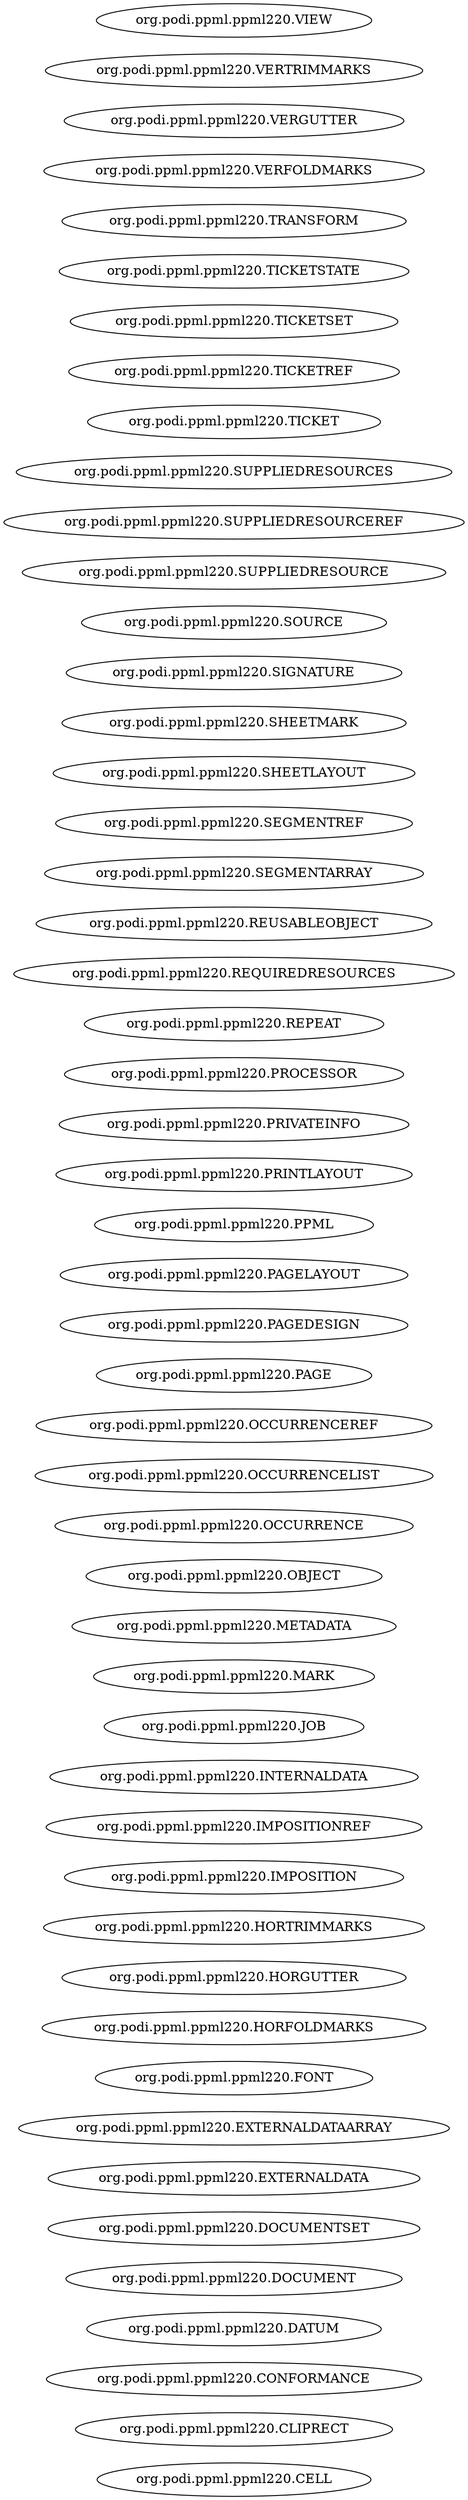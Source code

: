 digraph dependencyGraph {
 concentrate=true;
 rankdir="LR"; 
ranksep="2.0";
"org.podi.ppml.ppml220.CELL"; 
"org.podi.ppml.ppml220.CLIPRECT"; 
"org.podi.ppml.ppml220.CONFORMANCE"; 
"org.podi.ppml.ppml220.DATUM"; 
"org.podi.ppml.ppml220.DOCUMENT"; 
"org.podi.ppml.ppml220.DOCUMENTSET"; 
"org.podi.ppml.ppml220.EXTERNALDATA"; 
"org.podi.ppml.ppml220.EXTERNALDATAARRAY"; 
"org.podi.ppml.ppml220.FONT"; 
"org.podi.ppml.ppml220.HORFOLDMARKS"; 
"org.podi.ppml.ppml220.HORGUTTER"; 
"org.podi.ppml.ppml220.HORTRIMMARKS"; 
"org.podi.ppml.ppml220.IMPOSITION"; 
"org.podi.ppml.ppml220.IMPOSITIONREF"; 
"org.podi.ppml.ppml220.INTERNALDATA"; 
"org.podi.ppml.ppml220.JOB"; 
"org.podi.ppml.ppml220.MARK"; 
"org.podi.ppml.ppml220.METADATA"; 
"org.podi.ppml.ppml220.OBJECT"; 
"org.podi.ppml.ppml220.OCCURRENCE"; 
"org.podi.ppml.ppml220.OCCURRENCELIST"; 
"org.podi.ppml.ppml220.OCCURRENCEREF"; 
"org.podi.ppml.ppml220.PAGE"; 
"org.podi.ppml.ppml220.PAGEDESIGN"; 
"org.podi.ppml.ppml220.PAGELAYOUT"; 
"org.podi.ppml.ppml220.PPML"; 
"org.podi.ppml.ppml220.PRINTLAYOUT"; 
"org.podi.ppml.ppml220.PRIVATEINFO"; 
"org.podi.ppml.ppml220.PROCESSOR"; 
"org.podi.ppml.ppml220.REPEAT"; 
"org.podi.ppml.ppml220.REQUIREDRESOURCES"; 
"org.podi.ppml.ppml220.REUSABLEOBJECT"; 
"org.podi.ppml.ppml220.SEGMENTARRAY"; 
"org.podi.ppml.ppml220.SEGMENTREF"; 
"org.podi.ppml.ppml220.SHEETLAYOUT"; 
"org.podi.ppml.ppml220.SHEETMARK"; 
"org.podi.ppml.ppml220.SIGNATURE"; 
"org.podi.ppml.ppml220.SOURCE"; 
"org.podi.ppml.ppml220.SUPPLIEDRESOURCE"; 
"org.podi.ppml.ppml220.SUPPLIEDRESOURCEREF"; 
"org.podi.ppml.ppml220.SUPPLIEDRESOURCES"; 
"org.podi.ppml.ppml220.TICKET"; 
"org.podi.ppml.ppml220.TICKETREF"; 
"org.podi.ppml.ppml220.TICKETSET"; 
"org.podi.ppml.ppml220.TICKETSTATE"; 
"org.podi.ppml.ppml220.TRANSFORM"; 
"org.podi.ppml.ppml220.VERFOLDMARKS"; 
"org.podi.ppml.ppml220.VERGUTTER"; 
"org.podi.ppml.ppml220.VERTRIMMARKS"; 
"org.podi.ppml.ppml220.VIEW"; 
}
